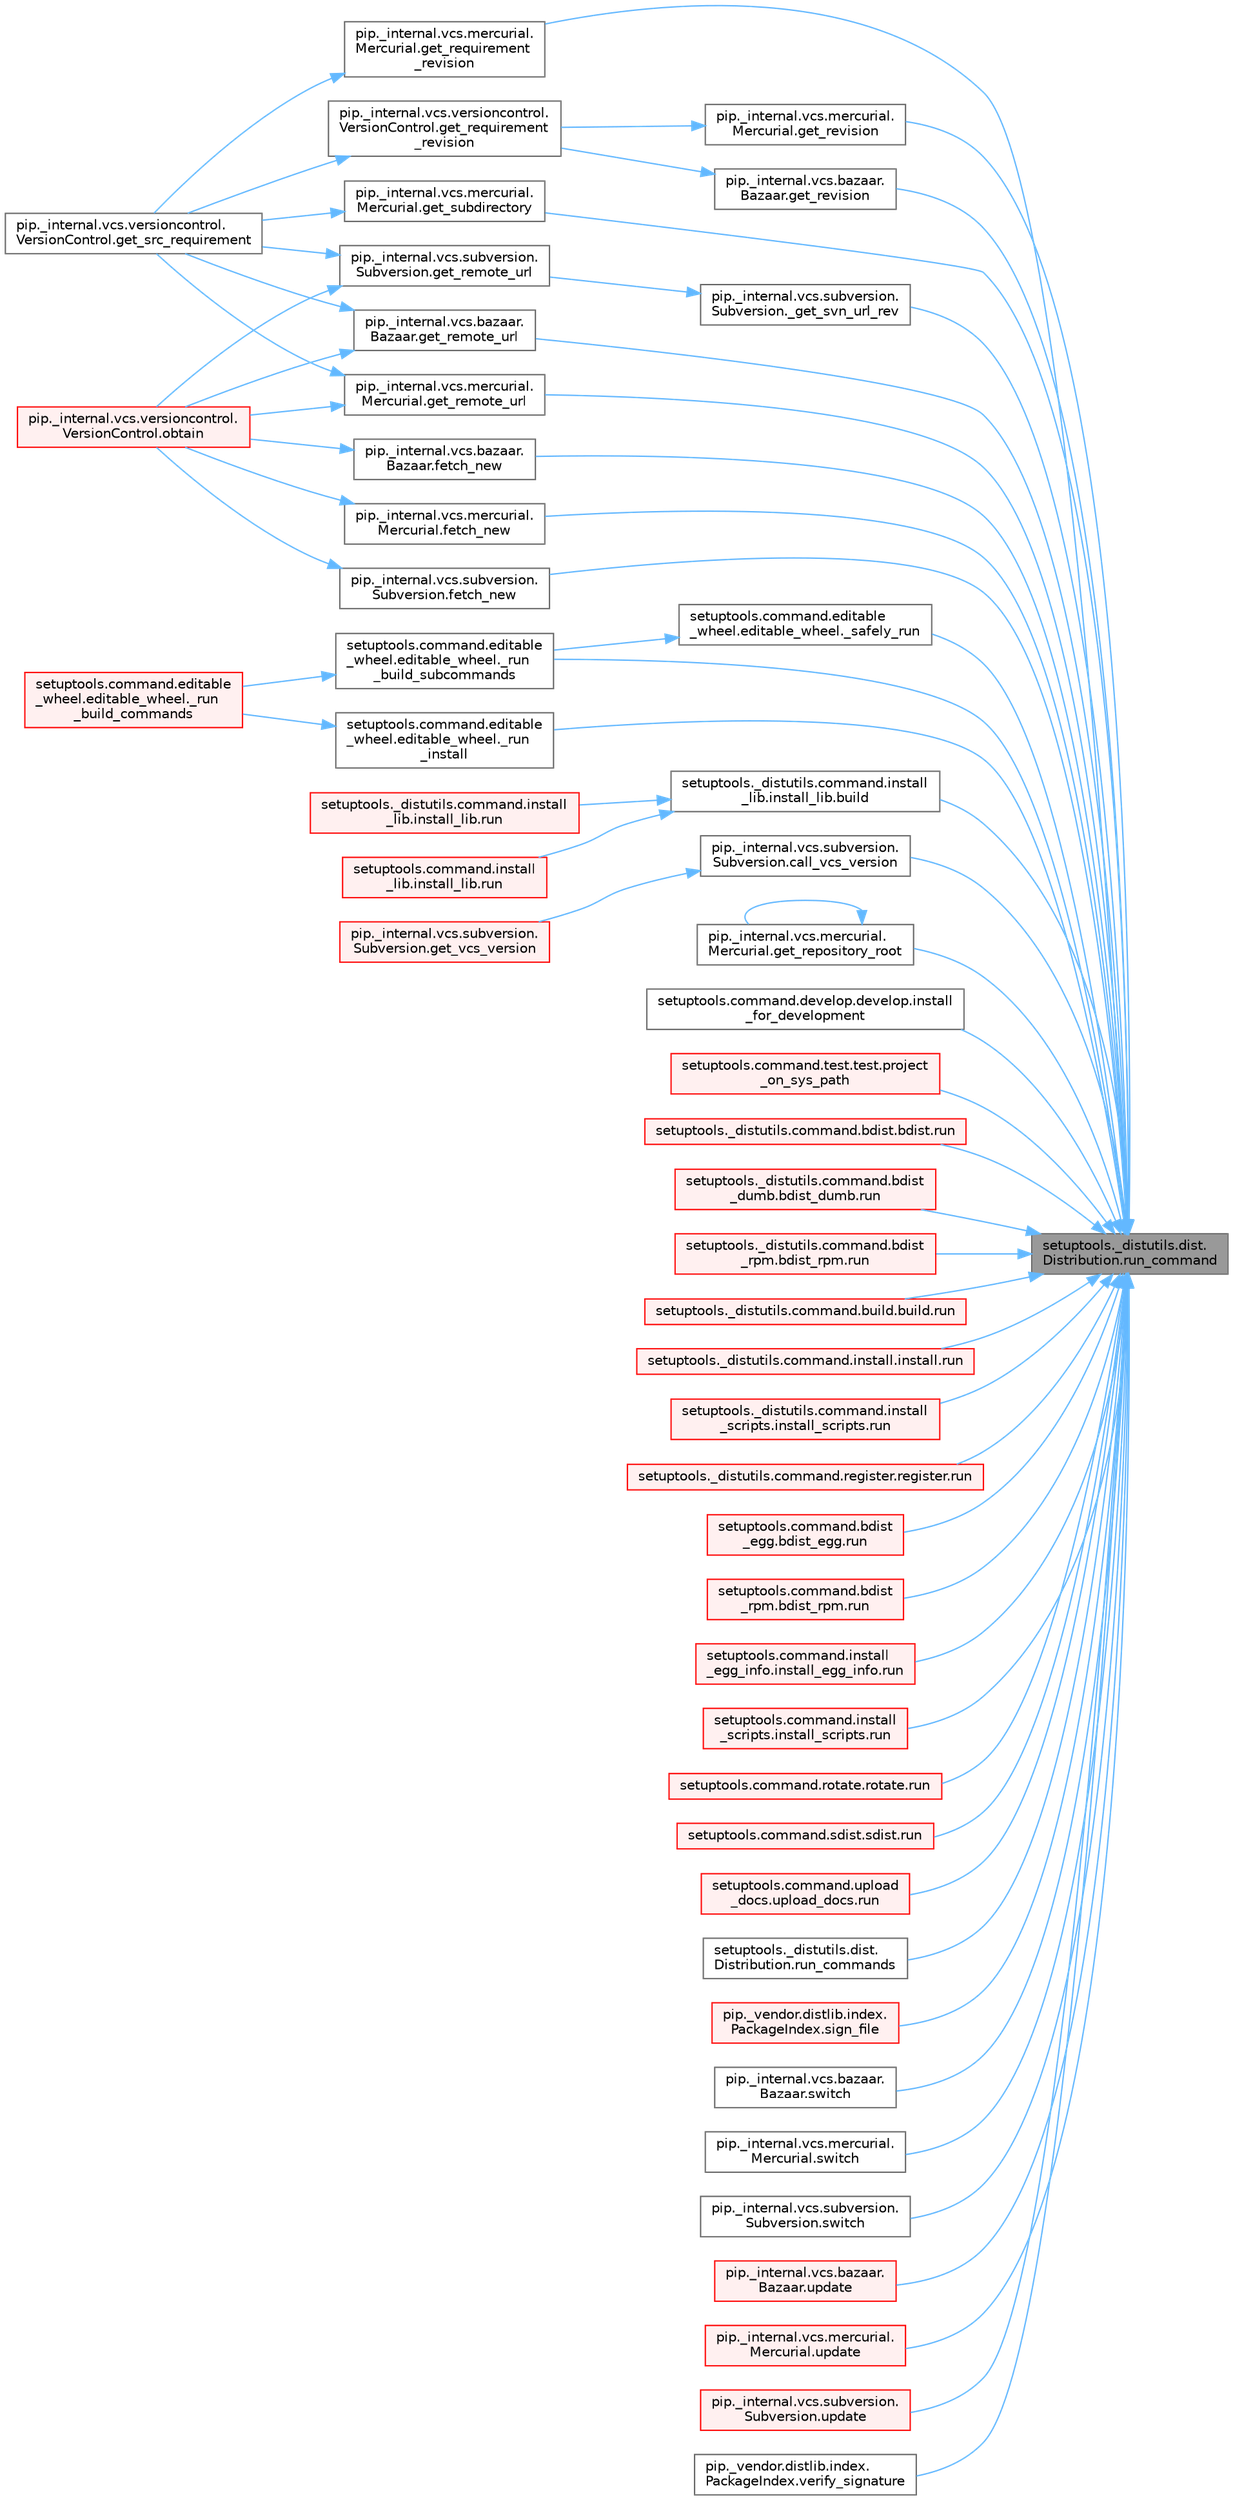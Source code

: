 digraph "setuptools._distutils.dist.Distribution.run_command"
{
 // LATEX_PDF_SIZE
  bgcolor="transparent";
  edge [fontname=Helvetica,fontsize=10,labelfontname=Helvetica,labelfontsize=10];
  node [fontname=Helvetica,fontsize=10,shape=box,height=0.2,width=0.4];
  rankdir="RL";
  Node1 [id="Node000001",label="setuptools._distutils.dist.\lDistribution.run_command",height=0.2,width=0.4,color="gray40", fillcolor="grey60", style="filled", fontcolor="black",tooltip=" "];
  Node1 -> Node2 [id="edge1_Node000001_Node000002",dir="back",color="steelblue1",style="solid",tooltip=" "];
  Node2 [id="Node000002",label="pip._internal.vcs.subversion.\lSubversion._get_svn_url_rev",height=0.2,width=0.4,color="grey40", fillcolor="white", style="filled",URL="$classpip_1_1__internal_1_1vcs_1_1subversion_1_1_subversion.html#a561b918238c7b04a4b7ddee4a5570f9f",tooltip=" "];
  Node2 -> Node3 [id="edge2_Node000002_Node000003",dir="back",color="steelblue1",style="solid",tooltip=" "];
  Node3 [id="Node000003",label="pip._internal.vcs.subversion.\lSubversion.get_remote_url",height=0.2,width=0.4,color="grey40", fillcolor="white", style="filled",URL="$classpip_1_1__internal_1_1vcs_1_1subversion_1_1_subversion.html#ad536f957aa47173e21a4feae8e965c64",tooltip=" "];
  Node3 -> Node4 [id="edge3_Node000003_Node000004",dir="back",color="steelblue1",style="solid",tooltip=" "];
  Node4 [id="Node000004",label="pip._internal.vcs.versioncontrol.\lVersionControl.get_src_requirement",height=0.2,width=0.4,color="grey40", fillcolor="white", style="filled",URL="$classpip_1_1__internal_1_1vcs_1_1versioncontrol_1_1_version_control.html#a31e358b8b6c13d391d0965bc214a1013",tooltip=" "];
  Node3 -> Node5 [id="edge4_Node000003_Node000005",dir="back",color="steelblue1",style="solid",tooltip=" "];
  Node5 [id="Node000005",label="pip._internal.vcs.versioncontrol.\lVersionControl.obtain",height=0.2,width=0.4,color="red", fillcolor="#FFF0F0", style="filled",URL="$classpip_1_1__internal_1_1vcs_1_1versioncontrol_1_1_version_control.html#a88bf8b3128ce08ceb24315bbd86e6791",tooltip=" "];
  Node1 -> Node7 [id="edge5_Node000001_Node000007",dir="back",color="steelblue1",style="solid",tooltip=" "];
  Node7 [id="Node000007",label="setuptools.command.editable\l_wheel.editable_wheel._run\l_build_subcommands",height=0.2,width=0.4,color="grey40", fillcolor="white", style="filled",URL="$classsetuptools_1_1command_1_1editable__wheel_1_1editable__wheel.html#a5a1d2b004b213e6e74118156431e9475",tooltip=" "];
  Node7 -> Node8 [id="edge6_Node000007_Node000008",dir="back",color="steelblue1",style="solid",tooltip=" "];
  Node8 [id="Node000008",label="setuptools.command.editable\l_wheel.editable_wheel._run\l_build_commands",height=0.2,width=0.4,color="red", fillcolor="#FFF0F0", style="filled",URL="$classsetuptools_1_1command_1_1editable__wheel_1_1editable__wheel.html#a14c14105433e17bb7ad7c062a2111b35",tooltip=" "];
  Node1 -> Node15 [id="edge7_Node000001_Node000015",dir="back",color="steelblue1",style="solid",tooltip=" "];
  Node15 [id="Node000015",label="setuptools.command.editable\l_wheel.editable_wheel._run\l_install",height=0.2,width=0.4,color="grey40", fillcolor="white", style="filled",URL="$classsetuptools_1_1command_1_1editable__wheel_1_1editable__wheel.html#aba952add5a0ce87ee98e3c00882a08d6",tooltip=" "];
  Node15 -> Node8 [id="edge8_Node000015_Node000008",dir="back",color="steelblue1",style="solid",tooltip=" "];
  Node1 -> Node16 [id="edge9_Node000001_Node000016",dir="back",color="steelblue1",style="solid",tooltip=" "];
  Node16 [id="Node000016",label="setuptools.command.editable\l_wheel.editable_wheel._safely_run",height=0.2,width=0.4,color="grey40", fillcolor="white", style="filled",URL="$classsetuptools_1_1command_1_1editable__wheel_1_1editable__wheel.html#a6da651144035301b28de27c71676f28a",tooltip=" "];
  Node16 -> Node7 [id="edge10_Node000016_Node000007",dir="back",color="steelblue1",style="solid",tooltip=" "];
  Node1 -> Node17 [id="edge11_Node000001_Node000017",dir="back",color="steelblue1",style="solid",tooltip=" "];
  Node17 [id="Node000017",label="setuptools._distutils.command.install\l_lib.install_lib.build",height=0.2,width=0.4,color="grey40", fillcolor="white", style="filled",URL="$classsetuptools_1_1__distutils_1_1command_1_1install__lib_1_1install__lib.html#a768766a6c24f04a7de30fbe94e3c4aa4",tooltip=" "];
  Node17 -> Node18 [id="edge12_Node000017_Node000018",dir="back",color="steelblue1",style="solid",tooltip=" "];
  Node18 [id="Node000018",label="setuptools._distutils.command.install\l_lib.install_lib.run",height=0.2,width=0.4,color="red", fillcolor="#FFF0F0", style="filled",URL="$classsetuptools_1_1__distutils_1_1command_1_1install__lib_1_1install__lib.html#aedc0eea27e626a25be51489b2cc77c40",tooltip=" "];
  Node17 -> Node19 [id="edge13_Node000017_Node000019",dir="back",color="steelblue1",style="solid",tooltip=" "];
  Node19 [id="Node000019",label="setuptools.command.install\l_lib.install_lib.run",height=0.2,width=0.4,color="red", fillcolor="#FFF0F0", style="filled",URL="$classsetuptools_1_1command_1_1install__lib_1_1install__lib.html#a50c62121b7ed69229e4cf2d331ff5fa3",tooltip=" "];
  Node1 -> Node20 [id="edge14_Node000001_Node000020",dir="back",color="steelblue1",style="solid",tooltip=" "];
  Node20 [id="Node000020",label="pip._internal.vcs.subversion.\lSubversion.call_vcs_version",height=0.2,width=0.4,color="grey40", fillcolor="white", style="filled",URL="$classpip_1_1__internal_1_1vcs_1_1subversion_1_1_subversion.html#a4b081bea84b9d238f0f2fb6358d51168",tooltip=" "];
  Node20 -> Node21 [id="edge15_Node000020_Node000021",dir="back",color="steelblue1",style="solid",tooltip=" "];
  Node21 [id="Node000021",label="pip._internal.vcs.subversion.\lSubversion.get_vcs_version",height=0.2,width=0.4,color="red", fillcolor="#FFF0F0", style="filled",URL="$classpip_1_1__internal_1_1vcs_1_1subversion_1_1_subversion.html#a735a14b87a2066ba7e70b6e024e48815",tooltip=" "];
  Node1 -> Node2327 [id="edge16_Node000001_Node002327",dir="back",color="steelblue1",style="solid",tooltip=" "];
  Node2327 [id="Node002327",label="pip._internal.vcs.bazaar.\lBazaar.fetch_new",height=0.2,width=0.4,color="grey40", fillcolor="white", style="filled",URL="$classpip_1_1__internal_1_1vcs_1_1bazaar_1_1_bazaar.html#acafcbf2930a1cfdf60c30f760d6e07bb",tooltip=" "];
  Node2327 -> Node5 [id="edge17_Node002327_Node000005",dir="back",color="steelblue1",style="solid",tooltip=" "];
  Node1 -> Node2328 [id="edge18_Node000001_Node002328",dir="back",color="steelblue1",style="solid",tooltip=" "];
  Node2328 [id="Node002328",label="pip._internal.vcs.mercurial.\lMercurial.fetch_new",height=0.2,width=0.4,color="grey40", fillcolor="white", style="filled",URL="$classpip_1_1__internal_1_1vcs_1_1mercurial_1_1_mercurial.html#ae29d60a7ff4cdd5a5f6f5924aab0705c",tooltip=" "];
  Node2328 -> Node5 [id="edge19_Node002328_Node000005",dir="back",color="steelblue1",style="solid",tooltip=" "];
  Node1 -> Node23 [id="edge20_Node000001_Node000023",dir="back",color="steelblue1",style="solid",tooltip=" "];
  Node23 [id="Node000023",label="pip._internal.vcs.subversion.\lSubversion.fetch_new",height=0.2,width=0.4,color="grey40", fillcolor="white", style="filled",URL="$classpip_1_1__internal_1_1vcs_1_1subversion_1_1_subversion.html#a77872d266502778f01705398673cd459",tooltip=" "];
  Node23 -> Node5 [id="edge21_Node000023_Node000005",dir="back",color="steelblue1",style="solid",tooltip=" "];
  Node1 -> Node2329 [id="edge22_Node000001_Node002329",dir="back",color="steelblue1",style="solid",tooltip=" "];
  Node2329 [id="Node002329",label="pip._internal.vcs.bazaar.\lBazaar.get_remote_url",height=0.2,width=0.4,color="grey40", fillcolor="white", style="filled",URL="$classpip_1_1__internal_1_1vcs_1_1bazaar_1_1_bazaar.html#a7ca2695eb981353537146db34d8adc6c",tooltip=" "];
  Node2329 -> Node4 [id="edge23_Node002329_Node000004",dir="back",color="steelblue1",style="solid",tooltip=" "];
  Node2329 -> Node5 [id="edge24_Node002329_Node000005",dir="back",color="steelblue1",style="solid",tooltip=" "];
  Node1 -> Node2330 [id="edge25_Node000001_Node002330",dir="back",color="steelblue1",style="solid",tooltip=" "];
  Node2330 [id="Node002330",label="pip._internal.vcs.mercurial.\lMercurial.get_remote_url",height=0.2,width=0.4,color="grey40", fillcolor="white", style="filled",URL="$classpip_1_1__internal_1_1vcs_1_1mercurial_1_1_mercurial.html#a181d844b6242c988eab721964c8fc225",tooltip=" "];
  Node2330 -> Node4 [id="edge26_Node002330_Node000004",dir="back",color="steelblue1",style="solid",tooltip=" "];
  Node2330 -> Node5 [id="edge27_Node002330_Node000005",dir="back",color="steelblue1",style="solid",tooltip=" "];
  Node1 -> Node2331 [id="edge28_Node000001_Node002331",dir="back",color="steelblue1",style="solid",tooltip=" "];
  Node2331 [id="Node002331",label="pip._internal.vcs.mercurial.\lMercurial.get_repository_root",height=0.2,width=0.4,color="grey40", fillcolor="white", style="filled",URL="$classpip_1_1__internal_1_1vcs_1_1mercurial_1_1_mercurial.html#a440557c19596d8b32e550178393ac56b",tooltip=" "];
  Node2331 -> Node2331 [id="edge29_Node002331_Node002331",dir="back",color="steelblue1",style="solid",tooltip=" "];
  Node1 -> Node2332 [id="edge30_Node000001_Node002332",dir="back",color="steelblue1",style="solid",tooltip=" "];
  Node2332 [id="Node002332",label="pip._internal.vcs.mercurial.\lMercurial.get_requirement\l_revision",height=0.2,width=0.4,color="grey40", fillcolor="white", style="filled",URL="$classpip_1_1__internal_1_1vcs_1_1mercurial_1_1_mercurial.html#af179b008f1836297ecee0e665421ae66",tooltip=" "];
  Node2332 -> Node4 [id="edge31_Node002332_Node000004",dir="back",color="steelblue1",style="solid",tooltip=" "];
  Node1 -> Node2333 [id="edge32_Node000001_Node002333",dir="back",color="steelblue1",style="solid",tooltip=" "];
  Node2333 [id="Node002333",label="pip._internal.vcs.bazaar.\lBazaar.get_revision",height=0.2,width=0.4,color="grey40", fillcolor="white", style="filled",URL="$classpip_1_1__internal_1_1vcs_1_1bazaar_1_1_bazaar.html#a1c1d94fd7c494b376d82874c99857903",tooltip=" "];
  Node2333 -> Node758 [id="edge33_Node002333_Node000758",dir="back",color="steelblue1",style="solid",tooltip=" "];
  Node758 [id="Node000758",label="pip._internal.vcs.versioncontrol.\lVersionControl.get_requirement\l_revision",height=0.2,width=0.4,color="grey40", fillcolor="white", style="filled",URL="$classpip_1_1__internal_1_1vcs_1_1versioncontrol_1_1_version_control.html#a5116b53ba150897ab9b840158fd43d6c",tooltip=" "];
  Node758 -> Node4 [id="edge34_Node000758_Node000004",dir="back",color="steelblue1",style="solid",tooltip=" "];
  Node1 -> Node2334 [id="edge35_Node000001_Node002334",dir="back",color="steelblue1",style="solid",tooltip=" "];
  Node2334 [id="Node002334",label="pip._internal.vcs.mercurial.\lMercurial.get_revision",height=0.2,width=0.4,color="grey40", fillcolor="white", style="filled",URL="$classpip_1_1__internal_1_1vcs_1_1mercurial_1_1_mercurial.html#ab89d500793ab8eeb2d882e5ee5835236",tooltip=" "];
  Node2334 -> Node758 [id="edge36_Node002334_Node000758",dir="back",color="steelblue1",style="solid",tooltip=" "];
  Node1 -> Node2335 [id="edge37_Node000001_Node002335",dir="back",color="steelblue1",style="solid",tooltip=" "];
  Node2335 [id="Node002335",label="pip._internal.vcs.mercurial.\lMercurial.get_subdirectory",height=0.2,width=0.4,color="grey40", fillcolor="white", style="filled",URL="$classpip_1_1__internal_1_1vcs_1_1mercurial_1_1_mercurial.html#a3c6d97ec6bdd2f07c86b09bbdc5cba64",tooltip=" "];
  Node2335 -> Node4 [id="edge38_Node002335_Node000004",dir="back",color="steelblue1",style="solid",tooltip=" "];
  Node1 -> Node2336 [id="edge39_Node000001_Node002336",dir="back",color="steelblue1",style="solid",tooltip=" "];
  Node2336 [id="Node002336",label="setuptools.command.develop.develop.install\l_for_development",height=0.2,width=0.4,color="grey40", fillcolor="white", style="filled",URL="$classsetuptools_1_1command_1_1develop_1_1develop.html#a35de7e3f44f8096f0334bc5bae4f3966",tooltip=" "];
  Node1 -> Node2337 [id="edge40_Node000001_Node002337",dir="back",color="steelblue1",style="solid",tooltip=" "];
  Node2337 [id="Node002337",label="setuptools.command.test.test.project\l_on_sys_path",height=0.2,width=0.4,color="red", fillcolor="#FFF0F0", style="filled",URL="$classsetuptools_1_1command_1_1test_1_1test.html#a5b270df5600b6d95c1e0e05e539897a8",tooltip=" "];
  Node1 -> Node2339 [id="edge41_Node000001_Node002339",dir="back",color="steelblue1",style="solid",tooltip=" "];
  Node2339 [id="Node002339",label="setuptools._distutils.command.bdist.bdist.run",height=0.2,width=0.4,color="red", fillcolor="#FFF0F0", style="filled",URL="$classsetuptools_1_1__distutils_1_1command_1_1bdist_1_1bdist.html#a6862e6e3bb065ba86a2c337652fbb864",tooltip=" "];
  Node1 -> Node728 [id="edge42_Node000001_Node000728",dir="back",color="steelblue1",style="solid",tooltip=" "];
  Node728 [id="Node000728",label="setuptools._distutils.command.bdist\l_dumb.bdist_dumb.run",height=0.2,width=0.4,color="red", fillcolor="#FFF0F0", style="filled",URL="$classsetuptools_1_1__distutils_1_1command_1_1bdist__dumb_1_1bdist__dumb.html#a1ddf2b2f2332fed447e1f22a0cf6e129",tooltip=" "];
  Node1 -> Node131 [id="edge43_Node000001_Node000131",dir="back",color="steelblue1",style="solid",tooltip=" "];
  Node131 [id="Node000131",label="setuptools._distutils.command.bdist\l_rpm.bdist_rpm.run",height=0.2,width=0.4,color="red", fillcolor="#FFF0F0", style="filled",URL="$classsetuptools_1_1__distutils_1_1command_1_1bdist__rpm_1_1bdist__rpm.html#adcee42c05da0e307fe50ccba1f7efd75",tooltip=" "];
  Node1 -> Node2340 [id="edge44_Node000001_Node002340",dir="back",color="steelblue1",style="solid",tooltip=" "];
  Node2340 [id="Node002340",label="setuptools._distutils.command.build.build.run",height=0.2,width=0.4,color="red", fillcolor="#FFF0F0", style="filled",URL="$classsetuptools_1_1__distutils_1_1command_1_1build_1_1build.html#a32d79092f6ba3b52037422e0e6b1c8f7",tooltip=" "];
  Node1 -> Node181 [id="edge45_Node000001_Node000181",dir="back",color="steelblue1",style="solid",tooltip=" "];
  Node181 [id="Node000181",label="setuptools._distutils.command.install.install.run",height=0.2,width=0.4,color="red", fillcolor="#FFF0F0", style="filled",URL="$classsetuptools_1_1__distutils_1_1command_1_1install_1_1install.html#a334865e31c8184ad6db89bade3233a4f",tooltip=" "];
  Node1 -> Node2341 [id="edge46_Node000001_Node002341",dir="back",color="steelblue1",style="solid",tooltip=" "];
  Node2341 [id="Node002341",label="setuptools._distutils.command.install\l_scripts.install_scripts.run",height=0.2,width=0.4,color="red", fillcolor="#FFF0F0", style="filled",URL="$classsetuptools_1_1__distutils_1_1command_1_1install__scripts_1_1install__scripts.html#a94ee81263a2b9d0d2a5c2793b58fc954",tooltip=" "];
  Node1 -> Node51 [id="edge47_Node000001_Node000051",dir="back",color="steelblue1",style="solid",tooltip=" "];
  Node51 [id="Node000051",label="setuptools._distutils.command.register.register.run",height=0.2,width=0.4,color="red", fillcolor="#FFF0F0", style="filled",URL="$classsetuptools_1_1__distutils_1_1command_1_1register_1_1register.html#a2c04b126757f477c907033d7f3d0e169",tooltip=" "];
  Node1 -> Node2342 [id="edge48_Node000001_Node002342",dir="back",color="steelblue1",style="solid",tooltip=" "];
  Node2342 [id="Node002342",label="setuptools.command.bdist\l_egg.bdist_egg.run",height=0.2,width=0.4,color="red", fillcolor="#FFF0F0", style="filled",URL="$classsetuptools_1_1command_1_1bdist__egg_1_1bdist__egg.html#a1d5efaf94859f9b85520a1ca39e59d39",tooltip=" "];
  Node1 -> Node2343 [id="edge49_Node000001_Node002343",dir="back",color="steelblue1",style="solid",tooltip=" "];
  Node2343 [id="Node002343",label="setuptools.command.bdist\l_rpm.bdist_rpm.run",height=0.2,width=0.4,color="red", fillcolor="#FFF0F0", style="filled",URL="$classsetuptools_1_1command_1_1bdist__rpm_1_1bdist__rpm.html#a05458d5eb47582848fe153235ad4a04d",tooltip=" "];
  Node1 -> Node350 [id="edge50_Node000001_Node000350",dir="back",color="steelblue1",style="solid",tooltip=" "];
  Node350 [id="Node000350",label="setuptools.command.install\l_egg_info.install_egg_info.run",height=0.2,width=0.4,color="red", fillcolor="#FFF0F0", style="filled",URL="$classsetuptools_1_1command_1_1install__egg__info_1_1install__egg__info.html#a0f1546b2a4a230ae8a4e0aaa4706579e",tooltip=" "];
  Node1 -> Node2344 [id="edge51_Node000001_Node002344",dir="back",color="steelblue1",style="solid",tooltip=" "];
  Node2344 [id="Node002344",label="setuptools.command.install\l_scripts.install_scripts.run",height=0.2,width=0.4,color="red", fillcolor="#FFF0F0", style="filled",URL="$classsetuptools_1_1command_1_1install__scripts_1_1install__scripts.html#ac198cbcee24f1e833a37ee4cf7e89849",tooltip=" "];
  Node1 -> Node2345 [id="edge52_Node000001_Node002345",dir="back",color="steelblue1",style="solid",tooltip=" "];
  Node2345 [id="Node002345",label="setuptools.command.rotate.rotate.run",height=0.2,width=0.4,color="red", fillcolor="#FFF0F0", style="filled",URL="$classsetuptools_1_1command_1_1rotate_1_1rotate.html#a9054b17464c6a651b9c7e2ec5ea23fcf",tooltip=" "];
  Node1 -> Node2346 [id="edge53_Node000001_Node002346",dir="back",color="steelblue1",style="solid",tooltip=" "];
  Node2346 [id="Node002346",label="setuptools.command.sdist.sdist.run",height=0.2,width=0.4,color="red", fillcolor="#FFF0F0", style="filled",URL="$classsetuptools_1_1command_1_1sdist_1_1sdist.html#aa5355aa122aca4ed9e8bac61946053ed",tooltip=" "];
  Node1 -> Node54 [id="edge54_Node000001_Node000054",dir="back",color="steelblue1",style="solid",tooltip=" "];
  Node54 [id="Node000054",label="setuptools.command.upload\l_docs.upload_docs.run",height=0.2,width=0.4,color="red", fillcolor="#FFF0F0", style="filled",URL="$classsetuptools_1_1command_1_1upload__docs_1_1upload__docs.html#aa4dc06178a865c40dcd7fe0cd77a2bfe",tooltip=" "];
  Node1 -> Node2347 [id="edge55_Node000001_Node002347",dir="back",color="steelblue1",style="solid",tooltip=" "];
  Node2347 [id="Node002347",label="setuptools._distutils.dist.\lDistribution.run_commands",height=0.2,width=0.4,color="grey40", fillcolor="white", style="filled",URL="$classsetuptools_1_1__distutils_1_1dist_1_1_distribution.html#af2cf2ea3c9181b59283aeafe11578cab",tooltip=" "];
  Node1 -> Node2348 [id="edge56_Node000001_Node002348",dir="back",color="steelblue1",style="solid",tooltip=" "];
  Node2348 [id="Node002348",label="pip._vendor.distlib.index.\lPackageIndex.sign_file",height=0.2,width=0.4,color="red", fillcolor="#FFF0F0", style="filled",URL="$classpip_1_1__vendor_1_1distlib_1_1index_1_1_package_index.html#ad24c4f5bfa20ab345bffcdf7e45d024e",tooltip=" "];
  Node1 -> Node2349 [id="edge57_Node000001_Node002349",dir="back",color="steelblue1",style="solid",tooltip=" "];
  Node2349 [id="Node002349",label="pip._internal.vcs.bazaar.\lBazaar.switch",height=0.2,width=0.4,color="grey40", fillcolor="white", style="filled",URL="$classpip_1_1__internal_1_1vcs_1_1bazaar_1_1_bazaar.html#ac13aebed9aad0d0cb0ce46d3ba02f3b6",tooltip=" "];
  Node1 -> Node2350 [id="edge58_Node000001_Node002350",dir="back",color="steelblue1",style="solid",tooltip=" "];
  Node2350 [id="Node002350",label="pip._internal.vcs.mercurial.\lMercurial.switch",height=0.2,width=0.4,color="grey40", fillcolor="white", style="filled",URL="$classpip_1_1__internal_1_1vcs_1_1mercurial_1_1_mercurial.html#a5074f4358bf4c1df0e3d1c4dd6da1a39",tooltip=" "];
  Node1 -> Node24 [id="edge59_Node000001_Node000024",dir="back",color="steelblue1",style="solid",tooltip=" "];
  Node24 [id="Node000024",label="pip._internal.vcs.subversion.\lSubversion.switch",height=0.2,width=0.4,color="grey40", fillcolor="white", style="filled",URL="$classpip_1_1__internal_1_1vcs_1_1subversion_1_1_subversion.html#a1d3d43f4e8db6cc7f59a748ce504b7de",tooltip=" "];
  Node1 -> Node2351 [id="edge60_Node000001_Node002351",dir="back",color="steelblue1",style="solid",tooltip=" "];
  Node2351 [id="Node002351",label="pip._internal.vcs.bazaar.\lBazaar.update",height=0.2,width=0.4,color="red", fillcolor="#FFF0F0", style="filled",URL="$classpip_1_1__internal_1_1vcs_1_1bazaar_1_1_bazaar.html#ab72f9605304d0f45c9cee1b01475db15",tooltip=" "];
  Node1 -> Node2352 [id="edge61_Node000001_Node002352",dir="back",color="steelblue1",style="solid",tooltip=" "];
  Node2352 [id="Node002352",label="pip._internal.vcs.mercurial.\lMercurial.update",height=0.2,width=0.4,color="red", fillcolor="#FFF0F0", style="filled",URL="$classpip_1_1__internal_1_1vcs_1_1mercurial_1_1_mercurial.html#ab20d928e9af6ddb8d125f17805b56433",tooltip=" "];
  Node1 -> Node25 [id="edge62_Node000001_Node000025",dir="back",color="steelblue1",style="solid",tooltip=" "];
  Node25 [id="Node000025",label="pip._internal.vcs.subversion.\lSubversion.update",height=0.2,width=0.4,color="red", fillcolor="#FFF0F0", style="filled",URL="$classpip_1_1__internal_1_1vcs_1_1subversion_1_1_subversion.html#a6ffdf52e473391cd02f543f30e12cc94",tooltip=" "];
  Node1 -> Node2353 [id="edge63_Node000001_Node002353",dir="back",color="steelblue1",style="solid",tooltip=" "];
  Node2353 [id="Node002353",label="pip._vendor.distlib.index.\lPackageIndex.verify_signature",height=0.2,width=0.4,color="grey40", fillcolor="white", style="filled",URL="$classpip_1_1__vendor_1_1distlib_1_1index_1_1_package_index.html#af9c82627786ba64f72751175bb110b3f",tooltip=" "];
}
